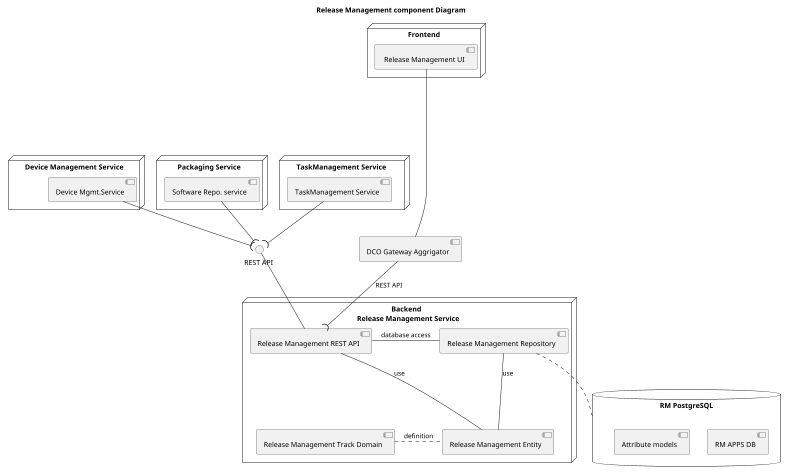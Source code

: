 @startuml
' !include https://raw.githubusercontent.com/bschwarz/puml-themes/master/themes/lightgray/puml-theme-lightgray.puml

title Release Management component Diagram

node "Frontend" {
scale 0.5
   component [ Release Management UI] as UI
 }

' node  "DCO Gateway" {

  'component [ DCO Gateway Aggrigator] as AG
'}

node "Backend \n Release Management Service" {
    [Release Management REST API] as GraphQLService
    [Release Management Track Domain]  as GraphQLSchema
    [Release Management Repository] as repository
    [Release Management Entity] as entity
}

Interface "REST API " as WebSocket

UI -down---- [DCO Gateway Aggrigator]
database "RM PostgreSQL\n" as database{
    [RM APPS DB]
    [Attribute models]
}

node "Device Management Service"{
    [Device Mgmt.Service] as DAS
}

node "Packaging Service "{
    [Software Repo. service] as PAS

}
node "TaskManagement Service "{
    [TaskManagement Service] as TAM
}
DAS --( WebSocket
PAS --( WebSocket
TAM --( WebSocket
WebSocket -- GraphQLService
GraphQLService -right- repository: database access
GraphQLSchema .right. entity: definition
GraphQLService -down- entity: use
repository -down- entity: use
[DCO Gateway Aggrigator]-down-(GraphQLService: "REST API"
repository .. database
@enduml

